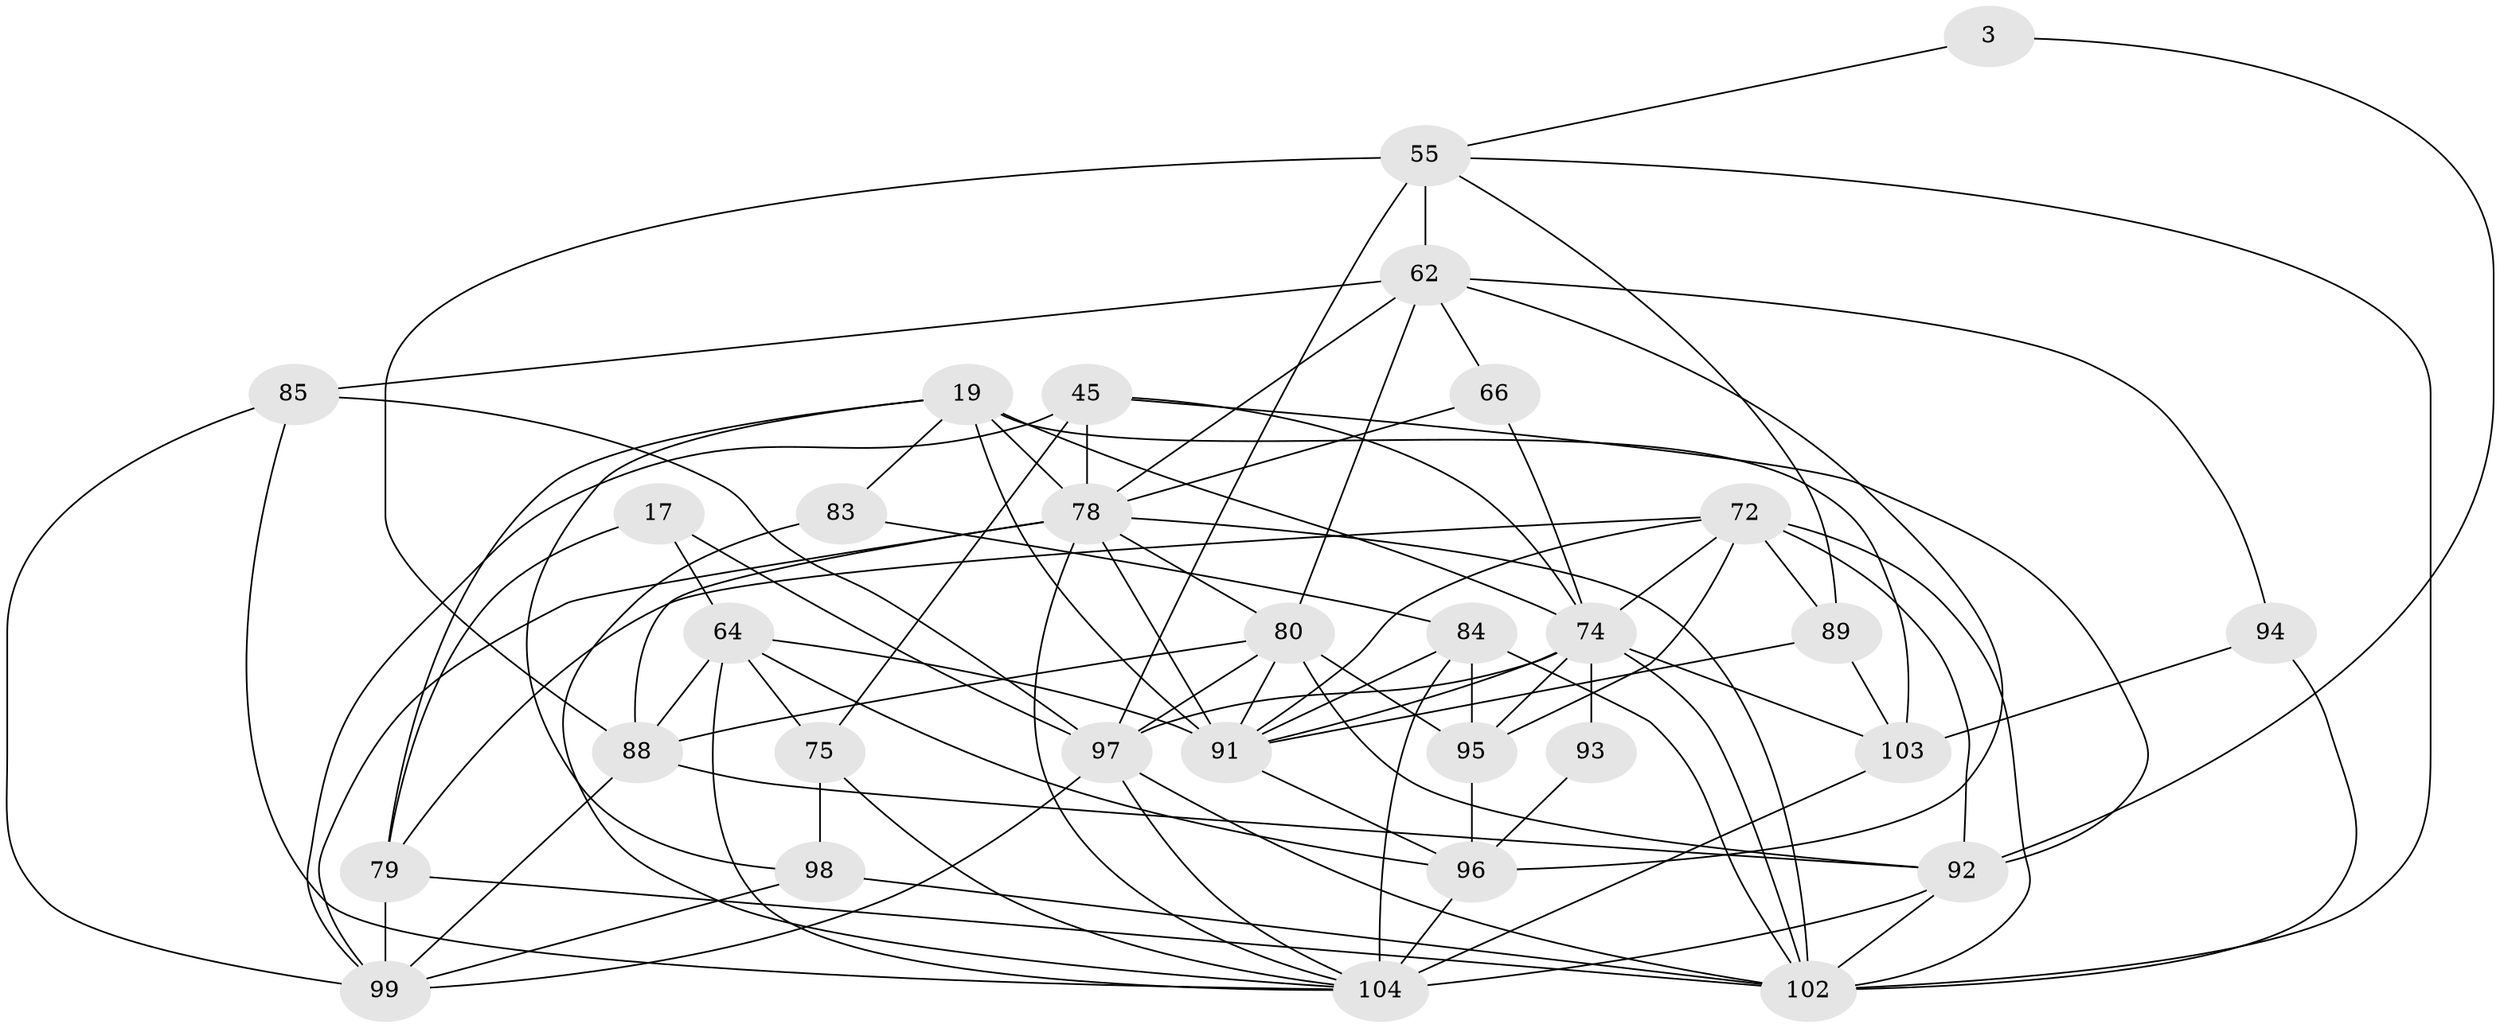 // original degree distribution, {4: 0.38461538461538464, 2: 0.10576923076923077, 5: 0.1346153846153846, 3: 0.2403846153846154, 6: 0.10576923076923077, 7: 0.019230769230769232, 9: 0.009615384615384616}
// Generated by graph-tools (version 1.1) at 2025/55/03/04/25 21:55:10]
// undirected, 31 vertices, 90 edges
graph export_dot {
graph [start="1"]
  node [color=gray90,style=filled];
  3;
  17;
  19 [super="+4"];
  45 [super="+34"];
  55 [super="+18+53"];
  62 [super="+49+60"];
  64 [super="+6"];
  66;
  72 [super="+1+71"];
  74 [super="+29+39+27+47"];
  75;
  78 [super="+44+70+68+25"];
  79 [super="+12"];
  80 [super="+65+5+56"];
  83 [super="+67"];
  84 [super="+23+37"];
  85 [super="+58"];
  88 [super="+77"];
  89;
  91 [super="+59"];
  92 [super="+69+87"];
  93;
  94 [super="+31"];
  95 [super="+50+24"];
  96 [super="+22+81+82"];
  97 [super="+61+73+76"];
  98 [super="+51"];
  99 [super="+63"];
  102 [super="+46+36+86"];
  103 [super="+90+100"];
  104 [super="+101+54"];
  3 -- 92;
  3 -- 55;
  17 -- 79;
  17 -- 64;
  17 -- 97;
  19 -- 103;
  19 -- 98;
  19 -- 83 [weight=2];
  19 -- 79;
  19 -- 91;
  19 -- 78 [weight=2];
  19 -- 74;
  45 -- 92 [weight=2];
  45 -- 99;
  45 -- 75;
  45 -- 74;
  45 -- 78 [weight=2];
  55 -- 88 [weight=3];
  55 -- 89;
  55 -- 62;
  55 -- 102 [weight=3];
  55 -- 97 [weight=2];
  62 -- 85 [weight=3];
  62 -- 66;
  62 -- 94;
  62 -- 96 [weight=3];
  62 -- 80;
  62 -- 78;
  64 -- 91 [weight=2];
  64 -- 75;
  64 -- 88 [weight=2];
  64 -- 96;
  64 -- 104;
  66 -- 78;
  66 -- 74 [weight=2];
  72 -- 89 [weight=3];
  72 -- 74;
  72 -- 92;
  72 -- 102;
  72 -- 95 [weight=3];
  72 -- 79;
  72 -- 91;
  74 -- 103 [weight=3];
  74 -- 93 [weight=2];
  74 -- 95;
  74 -- 102 [weight=4];
  74 -- 91;
  74 -- 97;
  75 -- 98 [weight=2];
  75 -- 104;
  78 -- 104;
  78 -- 99;
  78 -- 102 [weight=2];
  78 -- 88 [weight=3];
  78 -- 80;
  78 -- 91;
  79 -- 99 [weight=2];
  79 -- 102;
  80 -- 88;
  80 -- 91 [weight=2];
  80 -- 97 [weight=4];
  80 -- 92;
  80 -- 95 [weight=2];
  83 -- 84;
  83 -- 104 [weight=2];
  84 -- 102;
  84 -- 104;
  84 -- 91;
  84 -- 95 [weight=2];
  85 -- 99;
  85 -- 97;
  85 -- 104;
  88 -- 99;
  88 -- 92;
  89 -- 91;
  89 -- 103;
  91 -- 96;
  92 -- 102 [weight=2];
  92 -- 104;
  93 -- 96;
  94 -- 103;
  94 -- 102;
  95 -- 96;
  96 -- 104 [weight=3];
  97 -- 102;
  97 -- 99;
  97 -- 104;
  98 -- 99;
  98 -- 102;
  103 -- 104 [weight=3];
}
